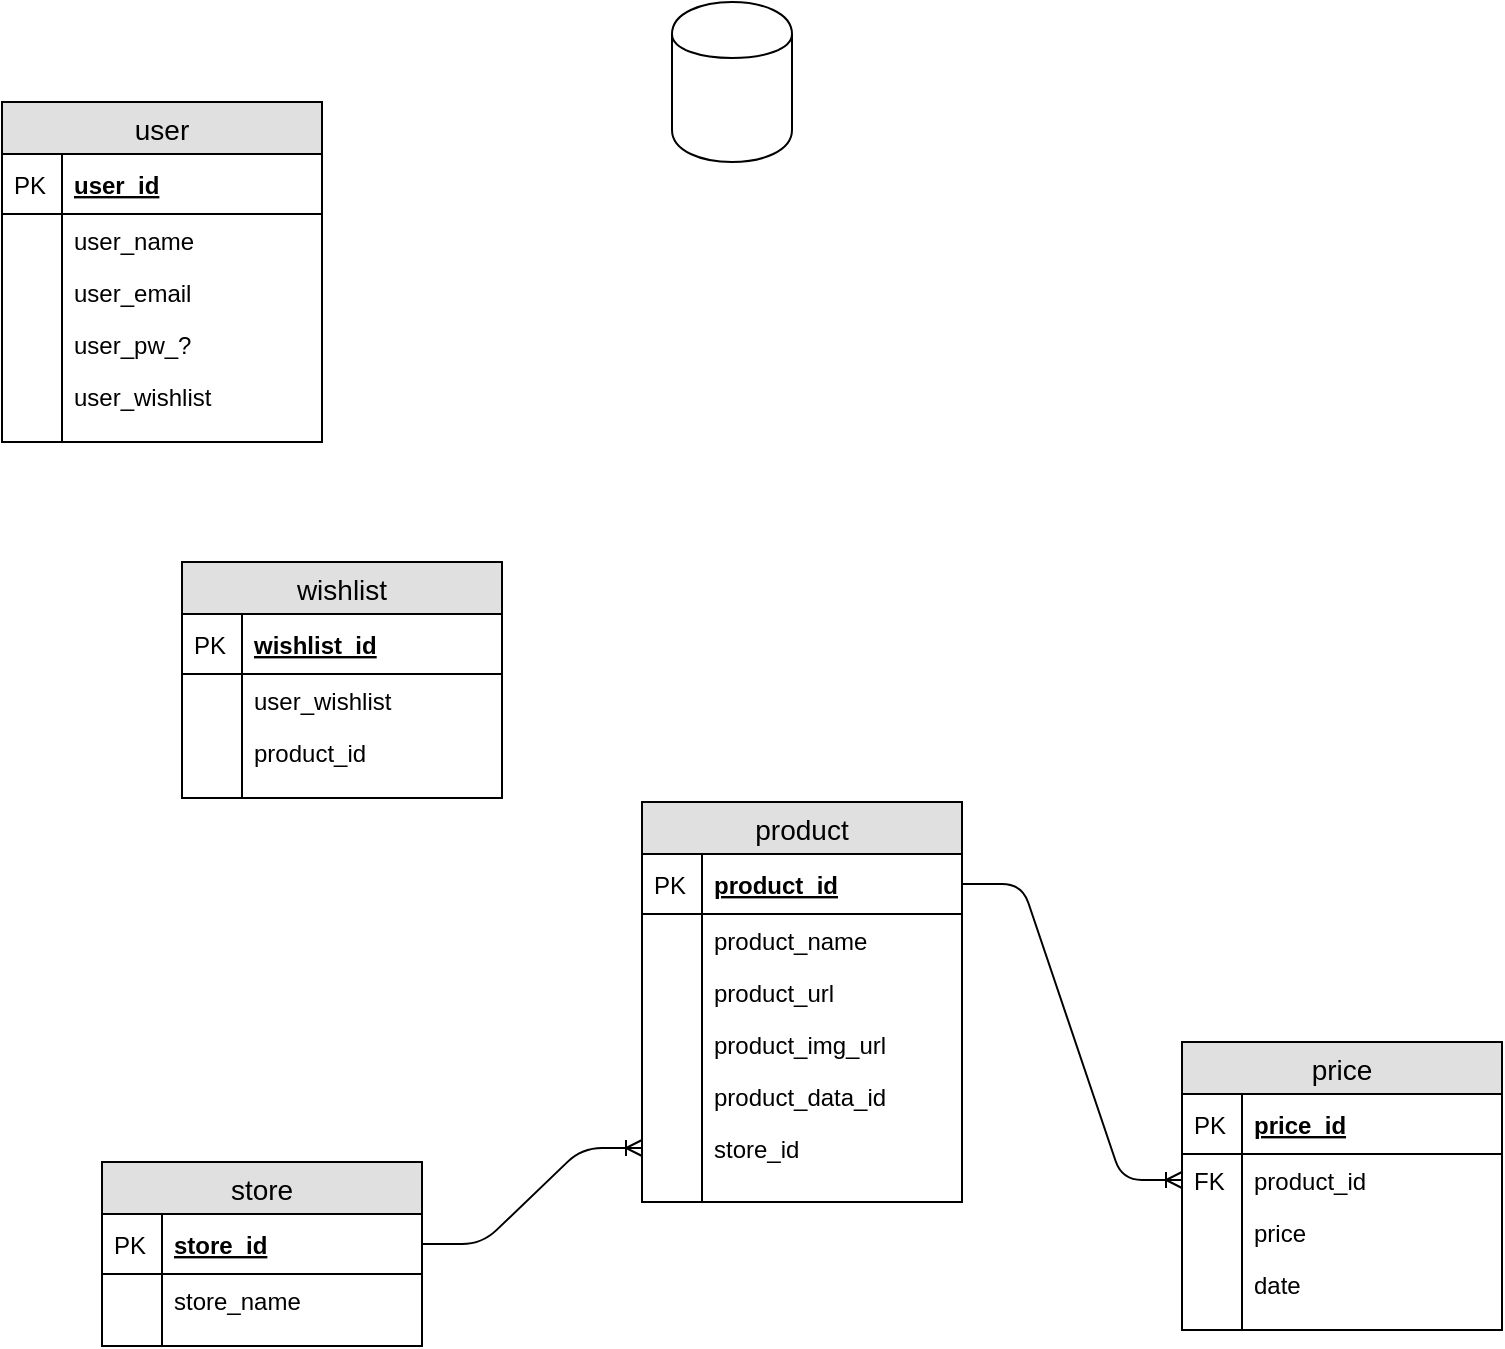 <mxfile version="12.5.1" type="github"><diagram id="IozBpvBVkE6TsAe2Gaih" name="Page-1"><mxGraphModel dx="1422" dy="882" grid="1" gridSize="10" guides="1" tooltips="1" connect="1" arrows="1" fold="1" page="1" pageScale="1" pageWidth="850" pageHeight="1100" math="0" shadow="0"><root><mxCell id="0"/><mxCell id="1" parent="0"/><mxCell id="CL3DpcyxF5yffTQsx4mZ-1" value="" style="shape=cylinder;whiteSpace=wrap;html=1;boundedLbl=1;backgroundOutline=1;" vertex="1" parent="1"><mxGeometry x="395" y="10" width="60" height="80" as="geometry"/></mxCell><mxCell id="CL3DpcyxF5yffTQsx4mZ-2" value="product" style="swimlane;fontStyle=0;childLayout=stackLayout;horizontal=1;startSize=26;fillColor=#e0e0e0;horizontalStack=0;resizeParent=1;resizeParentMax=0;resizeLast=0;collapsible=1;marginBottom=0;swimlaneFillColor=#ffffff;align=center;fontSize=14;" vertex="1" parent="1"><mxGeometry x="380" y="410" width="160" height="200" as="geometry"/></mxCell><mxCell id="CL3DpcyxF5yffTQsx4mZ-3" value="product_id" style="shape=partialRectangle;top=0;left=0;right=0;bottom=1;align=left;verticalAlign=middle;fillColor=none;spacingLeft=34;spacingRight=4;overflow=hidden;rotatable=0;points=[[0,0.5],[1,0.5]];portConstraint=eastwest;dropTarget=0;fontStyle=5;fontSize=12;" vertex="1" parent="CL3DpcyxF5yffTQsx4mZ-2"><mxGeometry y="26" width="160" height="30" as="geometry"/></mxCell><mxCell id="CL3DpcyxF5yffTQsx4mZ-4" value="PK" style="shape=partialRectangle;top=0;left=0;bottom=0;fillColor=none;align=left;verticalAlign=middle;spacingLeft=4;spacingRight=4;overflow=hidden;rotatable=0;points=[];portConstraint=eastwest;part=1;fontSize=12;" vertex="1" connectable="0" parent="CL3DpcyxF5yffTQsx4mZ-3"><mxGeometry width="30" height="30" as="geometry"/></mxCell><mxCell id="CL3DpcyxF5yffTQsx4mZ-5" value="product_name" style="shape=partialRectangle;top=0;left=0;right=0;bottom=0;align=left;verticalAlign=top;fillColor=none;spacingLeft=34;spacingRight=4;overflow=hidden;rotatable=0;points=[[0,0.5],[1,0.5]];portConstraint=eastwest;dropTarget=0;fontSize=12;" vertex="1" parent="CL3DpcyxF5yffTQsx4mZ-2"><mxGeometry y="56" width="160" height="26" as="geometry"/></mxCell><mxCell id="CL3DpcyxF5yffTQsx4mZ-6" value="" style="shape=partialRectangle;top=0;left=0;bottom=0;fillColor=none;align=left;verticalAlign=top;spacingLeft=4;spacingRight=4;overflow=hidden;rotatable=0;points=[];portConstraint=eastwest;part=1;fontSize=12;" vertex="1" connectable="0" parent="CL3DpcyxF5yffTQsx4mZ-5"><mxGeometry width="30" height="26" as="geometry"/></mxCell><mxCell id="CL3DpcyxF5yffTQsx4mZ-7" value="product_url" style="shape=partialRectangle;top=0;left=0;right=0;bottom=0;align=left;verticalAlign=top;fillColor=none;spacingLeft=34;spacingRight=4;overflow=hidden;rotatable=0;points=[[0,0.5],[1,0.5]];portConstraint=eastwest;dropTarget=0;fontSize=12;" vertex="1" parent="CL3DpcyxF5yffTQsx4mZ-2"><mxGeometry y="82" width="160" height="26" as="geometry"/></mxCell><mxCell id="CL3DpcyxF5yffTQsx4mZ-8" value="" style="shape=partialRectangle;top=0;left=0;bottom=0;fillColor=none;align=left;verticalAlign=top;spacingLeft=4;spacingRight=4;overflow=hidden;rotatable=0;points=[];portConstraint=eastwest;part=1;fontSize=12;" vertex="1" connectable="0" parent="CL3DpcyxF5yffTQsx4mZ-7"><mxGeometry width="30" height="26" as="geometry"/></mxCell><mxCell id="CL3DpcyxF5yffTQsx4mZ-9" value="product_img_url" style="shape=partialRectangle;top=0;left=0;right=0;bottom=0;align=left;verticalAlign=top;fillColor=none;spacingLeft=34;spacingRight=4;overflow=hidden;rotatable=0;points=[[0,0.5],[1,0.5]];portConstraint=eastwest;dropTarget=0;fontSize=12;" vertex="1" parent="CL3DpcyxF5yffTQsx4mZ-2"><mxGeometry y="108" width="160" height="26" as="geometry"/></mxCell><mxCell id="CL3DpcyxF5yffTQsx4mZ-10" value="" style="shape=partialRectangle;top=0;left=0;bottom=0;fillColor=none;align=left;verticalAlign=top;spacingLeft=4;spacingRight=4;overflow=hidden;rotatable=0;points=[];portConstraint=eastwest;part=1;fontSize=12;" vertex="1" connectable="0" parent="CL3DpcyxF5yffTQsx4mZ-9"><mxGeometry width="30" height="26" as="geometry"/></mxCell><mxCell id="CL3DpcyxF5yffTQsx4mZ-24" value="product_data_id" style="shape=partialRectangle;top=0;left=0;right=0;bottom=0;align=left;verticalAlign=top;fillColor=none;spacingLeft=34;spacingRight=4;overflow=hidden;rotatable=0;points=[[0,0.5],[1,0.5]];portConstraint=eastwest;dropTarget=0;fontSize=12;" vertex="1" parent="CL3DpcyxF5yffTQsx4mZ-2"><mxGeometry y="134" width="160" height="26" as="geometry"/></mxCell><mxCell id="CL3DpcyxF5yffTQsx4mZ-25" value="" style="shape=partialRectangle;top=0;left=0;bottom=0;fillColor=none;align=left;verticalAlign=top;spacingLeft=4;spacingRight=4;overflow=hidden;rotatable=0;points=[];portConstraint=eastwest;part=1;fontSize=12;" vertex="1" connectable="0" parent="CL3DpcyxF5yffTQsx4mZ-24"><mxGeometry width="30" height="26" as="geometry"/></mxCell><mxCell id="CL3DpcyxF5yffTQsx4mZ-42" value="store_id" style="shape=partialRectangle;top=0;left=0;right=0;bottom=0;align=left;verticalAlign=top;fillColor=none;spacingLeft=34;spacingRight=4;overflow=hidden;rotatable=0;points=[[0,0.5],[1,0.5]];portConstraint=eastwest;dropTarget=0;fontSize=12;" vertex="1" parent="CL3DpcyxF5yffTQsx4mZ-2"><mxGeometry y="160" width="160" height="26" as="geometry"/></mxCell><mxCell id="CL3DpcyxF5yffTQsx4mZ-43" value="" style="shape=partialRectangle;top=0;left=0;bottom=0;fillColor=none;align=left;verticalAlign=top;spacingLeft=4;spacingRight=4;overflow=hidden;rotatable=0;points=[];portConstraint=eastwest;part=1;fontSize=12;" vertex="1" connectable="0" parent="CL3DpcyxF5yffTQsx4mZ-42"><mxGeometry width="30" height="26" as="geometry"/></mxCell><mxCell id="CL3DpcyxF5yffTQsx4mZ-11" value="" style="shape=partialRectangle;top=0;left=0;right=0;bottom=0;align=left;verticalAlign=top;fillColor=none;spacingLeft=34;spacingRight=4;overflow=hidden;rotatable=0;points=[[0,0.5],[1,0.5]];portConstraint=eastwest;dropTarget=0;fontSize=12;" vertex="1" parent="CL3DpcyxF5yffTQsx4mZ-2"><mxGeometry y="186" width="160" height="14" as="geometry"/></mxCell><mxCell id="CL3DpcyxF5yffTQsx4mZ-12" value="" style="shape=partialRectangle;top=0;left=0;bottom=0;fillColor=none;align=left;verticalAlign=top;spacingLeft=4;spacingRight=4;overflow=hidden;rotatable=0;points=[];portConstraint=eastwest;part=1;fontSize=12;" vertex="1" connectable="0" parent="CL3DpcyxF5yffTQsx4mZ-11"><mxGeometry width="30" height="14" as="geometry"/></mxCell><mxCell id="CL3DpcyxF5yffTQsx4mZ-13" value="price" style="swimlane;fontStyle=0;childLayout=stackLayout;horizontal=1;startSize=26;fillColor=#e0e0e0;horizontalStack=0;resizeParent=1;resizeParentMax=0;resizeLast=0;collapsible=1;marginBottom=0;swimlaneFillColor=#ffffff;align=center;fontSize=14;" vertex="1" parent="1"><mxGeometry x="650" y="530" width="160" height="144" as="geometry"/></mxCell><mxCell id="CL3DpcyxF5yffTQsx4mZ-14" value="price_id" style="shape=partialRectangle;top=0;left=0;right=0;bottom=1;align=left;verticalAlign=middle;fillColor=none;spacingLeft=34;spacingRight=4;overflow=hidden;rotatable=0;points=[[0,0.5],[1,0.5]];portConstraint=eastwest;dropTarget=0;fontStyle=5;fontSize=12;" vertex="1" parent="CL3DpcyxF5yffTQsx4mZ-13"><mxGeometry y="26" width="160" height="30" as="geometry"/></mxCell><mxCell id="CL3DpcyxF5yffTQsx4mZ-15" value="PK" style="shape=partialRectangle;top=0;left=0;bottom=0;fillColor=none;align=left;verticalAlign=middle;spacingLeft=4;spacingRight=4;overflow=hidden;rotatable=0;points=[];portConstraint=eastwest;part=1;fontSize=12;" vertex="1" connectable="0" parent="CL3DpcyxF5yffTQsx4mZ-14"><mxGeometry width="30" height="30" as="geometry"/></mxCell><mxCell id="CL3DpcyxF5yffTQsx4mZ-16" value="product_id" style="shape=partialRectangle;top=0;left=0;right=0;bottom=0;align=left;verticalAlign=top;fillColor=none;spacingLeft=34;spacingRight=4;overflow=hidden;rotatable=0;points=[[0,0.5],[1,0.5]];portConstraint=eastwest;dropTarget=0;fontSize=12;" vertex="1" parent="CL3DpcyxF5yffTQsx4mZ-13"><mxGeometry y="56" width="160" height="26" as="geometry"/></mxCell><mxCell id="CL3DpcyxF5yffTQsx4mZ-17" value="FK" style="shape=partialRectangle;top=0;left=0;bottom=0;fillColor=none;align=left;verticalAlign=top;spacingLeft=4;spacingRight=4;overflow=hidden;rotatable=0;points=[];portConstraint=eastwest;part=1;fontSize=12;" vertex="1" connectable="0" parent="CL3DpcyxF5yffTQsx4mZ-16"><mxGeometry width="30" height="26" as="geometry"/></mxCell><mxCell id="CL3DpcyxF5yffTQsx4mZ-18" value="price" style="shape=partialRectangle;top=0;left=0;right=0;bottom=0;align=left;verticalAlign=top;fillColor=none;spacingLeft=34;spacingRight=4;overflow=hidden;rotatable=0;points=[[0,0.5],[1,0.5]];portConstraint=eastwest;dropTarget=0;fontSize=12;" vertex="1" parent="CL3DpcyxF5yffTQsx4mZ-13"><mxGeometry y="82" width="160" height="26" as="geometry"/></mxCell><mxCell id="CL3DpcyxF5yffTQsx4mZ-19" value="" style="shape=partialRectangle;top=0;left=0;bottom=0;fillColor=none;align=left;verticalAlign=top;spacingLeft=4;spacingRight=4;overflow=hidden;rotatable=0;points=[];portConstraint=eastwest;part=1;fontSize=12;" vertex="1" connectable="0" parent="CL3DpcyxF5yffTQsx4mZ-18"><mxGeometry width="30" height="26" as="geometry"/></mxCell><mxCell id="CL3DpcyxF5yffTQsx4mZ-20" value="date" style="shape=partialRectangle;top=0;left=0;right=0;bottom=0;align=left;verticalAlign=top;fillColor=none;spacingLeft=34;spacingRight=4;overflow=hidden;rotatable=0;points=[[0,0.5],[1,0.5]];portConstraint=eastwest;dropTarget=0;fontSize=12;" vertex="1" parent="CL3DpcyxF5yffTQsx4mZ-13"><mxGeometry y="108" width="160" height="26" as="geometry"/></mxCell><mxCell id="CL3DpcyxF5yffTQsx4mZ-21" value="" style="shape=partialRectangle;top=0;left=0;bottom=0;fillColor=none;align=left;verticalAlign=top;spacingLeft=4;spacingRight=4;overflow=hidden;rotatable=0;points=[];portConstraint=eastwest;part=1;fontSize=12;" vertex="1" connectable="0" parent="CL3DpcyxF5yffTQsx4mZ-20"><mxGeometry width="30" height="26" as="geometry"/></mxCell><mxCell id="CL3DpcyxF5yffTQsx4mZ-22" value="" style="shape=partialRectangle;top=0;left=0;right=0;bottom=0;align=left;verticalAlign=top;fillColor=none;spacingLeft=34;spacingRight=4;overflow=hidden;rotatable=0;points=[[0,0.5],[1,0.5]];portConstraint=eastwest;dropTarget=0;fontSize=12;" vertex="1" parent="CL3DpcyxF5yffTQsx4mZ-13"><mxGeometry y="134" width="160" height="10" as="geometry"/></mxCell><mxCell id="CL3DpcyxF5yffTQsx4mZ-23" value="" style="shape=partialRectangle;top=0;left=0;bottom=0;fillColor=none;align=left;verticalAlign=top;spacingLeft=4;spacingRight=4;overflow=hidden;rotatable=0;points=[];portConstraint=eastwest;part=1;fontSize=12;" vertex="1" connectable="0" parent="CL3DpcyxF5yffTQsx4mZ-22"><mxGeometry width="30" height="10" as="geometry"/></mxCell><mxCell id="CL3DpcyxF5yffTQsx4mZ-30" value="" style="edgeStyle=entityRelationEdgeStyle;fontSize=12;html=1;endArrow=ERoneToMany;exitX=1;exitY=0.5;exitDx=0;exitDy=0;entryX=0;entryY=0.5;entryDx=0;entryDy=0;" edge="1" parent="1" source="CL3DpcyxF5yffTQsx4mZ-3" target="CL3DpcyxF5yffTQsx4mZ-16"><mxGeometry width="100" height="100" relative="1" as="geometry"><mxPoint x="560" y="255" as="sourcePoint"/><mxPoint x="660" y="155" as="targetPoint"/></mxGeometry></mxCell><mxCell id="CL3DpcyxF5yffTQsx4mZ-31" value="store" style="swimlane;fontStyle=0;childLayout=stackLayout;horizontal=1;startSize=26;fillColor=#e0e0e0;horizontalStack=0;resizeParent=1;resizeParentMax=0;resizeLast=0;collapsible=1;marginBottom=0;swimlaneFillColor=#ffffff;align=center;fontSize=14;" vertex="1" parent="1"><mxGeometry x="110" y="590" width="160" height="92" as="geometry"/></mxCell><mxCell id="CL3DpcyxF5yffTQsx4mZ-32" value="store_id" style="shape=partialRectangle;top=0;left=0;right=0;bottom=1;align=left;verticalAlign=middle;fillColor=none;spacingLeft=34;spacingRight=4;overflow=hidden;rotatable=0;points=[[0,0.5],[1,0.5]];portConstraint=eastwest;dropTarget=0;fontStyle=5;fontSize=12;" vertex="1" parent="CL3DpcyxF5yffTQsx4mZ-31"><mxGeometry y="26" width="160" height="30" as="geometry"/></mxCell><mxCell id="CL3DpcyxF5yffTQsx4mZ-33" value="PK" style="shape=partialRectangle;top=0;left=0;bottom=0;fillColor=none;align=left;verticalAlign=middle;spacingLeft=4;spacingRight=4;overflow=hidden;rotatable=0;points=[];portConstraint=eastwest;part=1;fontSize=12;" vertex="1" connectable="0" parent="CL3DpcyxF5yffTQsx4mZ-32"><mxGeometry width="30" height="30" as="geometry"/></mxCell><mxCell id="CL3DpcyxF5yffTQsx4mZ-34" value="store_name" style="shape=partialRectangle;top=0;left=0;right=0;bottom=0;align=left;verticalAlign=top;fillColor=none;spacingLeft=34;spacingRight=4;overflow=hidden;rotatable=0;points=[[0,0.5],[1,0.5]];portConstraint=eastwest;dropTarget=0;fontSize=12;" vertex="1" parent="CL3DpcyxF5yffTQsx4mZ-31"><mxGeometry y="56" width="160" height="26" as="geometry"/></mxCell><mxCell id="CL3DpcyxF5yffTQsx4mZ-35" value="" style="shape=partialRectangle;top=0;left=0;bottom=0;fillColor=none;align=left;verticalAlign=top;spacingLeft=4;spacingRight=4;overflow=hidden;rotatable=0;points=[];portConstraint=eastwest;part=1;fontSize=12;" vertex="1" connectable="0" parent="CL3DpcyxF5yffTQsx4mZ-34"><mxGeometry width="30" height="26" as="geometry"/></mxCell><mxCell id="CL3DpcyxF5yffTQsx4mZ-40" value="" style="shape=partialRectangle;top=0;left=0;right=0;bottom=0;align=left;verticalAlign=top;fillColor=none;spacingLeft=34;spacingRight=4;overflow=hidden;rotatable=0;points=[[0,0.5],[1,0.5]];portConstraint=eastwest;dropTarget=0;fontSize=12;" vertex="1" parent="CL3DpcyxF5yffTQsx4mZ-31"><mxGeometry y="82" width="160" height="10" as="geometry"/></mxCell><mxCell id="CL3DpcyxF5yffTQsx4mZ-41" value="" style="shape=partialRectangle;top=0;left=0;bottom=0;fillColor=none;align=left;verticalAlign=top;spacingLeft=4;spacingRight=4;overflow=hidden;rotatable=0;points=[];portConstraint=eastwest;part=1;fontSize=12;" vertex="1" connectable="0" parent="CL3DpcyxF5yffTQsx4mZ-40"><mxGeometry width="30" height="10" as="geometry"/></mxCell><mxCell id="CL3DpcyxF5yffTQsx4mZ-44" value="" style="edgeStyle=entityRelationEdgeStyle;fontSize=12;html=1;endArrow=ERoneToMany;exitX=1;exitY=0.5;exitDx=0;exitDy=0;entryX=0;entryY=0.5;entryDx=0;entryDy=0;" edge="1" parent="1" source="CL3DpcyxF5yffTQsx4mZ-32" target="CL3DpcyxF5yffTQsx4mZ-42"><mxGeometry width="100" height="100" relative="1" as="geometry"><mxPoint x="370" y="570" as="sourcePoint"/><mxPoint x="470" y="470" as="targetPoint"/></mxGeometry></mxCell><mxCell id="CL3DpcyxF5yffTQsx4mZ-45" value="user" style="swimlane;fontStyle=0;childLayout=stackLayout;horizontal=1;startSize=26;fillColor=#e0e0e0;horizontalStack=0;resizeParent=1;resizeParentMax=0;resizeLast=0;collapsible=1;marginBottom=0;swimlaneFillColor=#ffffff;align=center;fontSize=14;" vertex="1" parent="1"><mxGeometry x="60" y="60" width="160" height="170" as="geometry"/></mxCell><mxCell id="CL3DpcyxF5yffTQsx4mZ-46" value="user_id" style="shape=partialRectangle;top=0;left=0;right=0;bottom=1;align=left;verticalAlign=middle;fillColor=none;spacingLeft=34;spacingRight=4;overflow=hidden;rotatable=0;points=[[0,0.5],[1,0.5]];portConstraint=eastwest;dropTarget=0;fontStyle=5;fontSize=12;" vertex="1" parent="CL3DpcyxF5yffTQsx4mZ-45"><mxGeometry y="26" width="160" height="30" as="geometry"/></mxCell><mxCell id="CL3DpcyxF5yffTQsx4mZ-47" value="PK" style="shape=partialRectangle;top=0;left=0;bottom=0;fillColor=none;align=left;verticalAlign=middle;spacingLeft=4;spacingRight=4;overflow=hidden;rotatable=0;points=[];portConstraint=eastwest;part=1;fontSize=12;" vertex="1" connectable="0" parent="CL3DpcyxF5yffTQsx4mZ-46"><mxGeometry width="30" height="30" as="geometry"/></mxCell><mxCell id="CL3DpcyxF5yffTQsx4mZ-48" value="user_name" style="shape=partialRectangle;top=0;left=0;right=0;bottom=0;align=left;verticalAlign=top;fillColor=none;spacingLeft=34;spacingRight=4;overflow=hidden;rotatable=0;points=[[0,0.5],[1,0.5]];portConstraint=eastwest;dropTarget=0;fontSize=12;" vertex="1" parent="CL3DpcyxF5yffTQsx4mZ-45"><mxGeometry y="56" width="160" height="26" as="geometry"/></mxCell><mxCell id="CL3DpcyxF5yffTQsx4mZ-49" value="" style="shape=partialRectangle;top=0;left=0;bottom=0;fillColor=none;align=left;verticalAlign=top;spacingLeft=4;spacingRight=4;overflow=hidden;rotatable=0;points=[];portConstraint=eastwest;part=1;fontSize=12;" vertex="1" connectable="0" parent="CL3DpcyxF5yffTQsx4mZ-48"><mxGeometry width="30" height="26" as="geometry"/></mxCell><mxCell id="CL3DpcyxF5yffTQsx4mZ-50" value="user_email" style="shape=partialRectangle;top=0;left=0;right=0;bottom=0;align=left;verticalAlign=top;fillColor=none;spacingLeft=34;spacingRight=4;overflow=hidden;rotatable=0;points=[[0,0.5],[1,0.5]];portConstraint=eastwest;dropTarget=0;fontSize=12;" vertex="1" parent="CL3DpcyxF5yffTQsx4mZ-45"><mxGeometry y="82" width="160" height="26" as="geometry"/></mxCell><mxCell id="CL3DpcyxF5yffTQsx4mZ-51" value="" style="shape=partialRectangle;top=0;left=0;bottom=0;fillColor=none;align=left;verticalAlign=top;spacingLeft=4;spacingRight=4;overflow=hidden;rotatable=0;points=[];portConstraint=eastwest;part=1;fontSize=12;" vertex="1" connectable="0" parent="CL3DpcyxF5yffTQsx4mZ-50"><mxGeometry width="30" height="26" as="geometry"/></mxCell><mxCell id="CL3DpcyxF5yffTQsx4mZ-52" value="user_pw_?" style="shape=partialRectangle;top=0;left=0;right=0;bottom=0;align=left;verticalAlign=top;fillColor=none;spacingLeft=34;spacingRight=4;overflow=hidden;rotatable=0;points=[[0,0.5],[1,0.5]];portConstraint=eastwest;dropTarget=0;fontSize=12;" vertex="1" parent="CL3DpcyxF5yffTQsx4mZ-45"><mxGeometry y="108" width="160" height="26" as="geometry"/></mxCell><mxCell id="CL3DpcyxF5yffTQsx4mZ-53" value="" style="shape=partialRectangle;top=0;left=0;bottom=0;fillColor=none;align=left;verticalAlign=top;spacingLeft=4;spacingRight=4;overflow=hidden;rotatable=0;points=[];portConstraint=eastwest;part=1;fontSize=12;" vertex="1" connectable="0" parent="CL3DpcyxF5yffTQsx4mZ-52"><mxGeometry width="30" height="26" as="geometry"/></mxCell><mxCell id="CL3DpcyxF5yffTQsx4mZ-56" value="user_wishlist" style="shape=partialRectangle;top=0;left=0;right=0;bottom=0;align=left;verticalAlign=top;fillColor=none;spacingLeft=34;spacingRight=4;overflow=hidden;rotatable=0;points=[[0,0.5],[1,0.5]];portConstraint=eastwest;dropTarget=0;fontSize=12;" vertex="1" parent="CL3DpcyxF5yffTQsx4mZ-45"><mxGeometry y="134" width="160" height="26" as="geometry"/></mxCell><mxCell id="CL3DpcyxF5yffTQsx4mZ-57" value="" style="shape=partialRectangle;top=0;left=0;bottom=0;fillColor=none;align=left;verticalAlign=top;spacingLeft=4;spacingRight=4;overflow=hidden;rotatable=0;points=[];portConstraint=eastwest;part=1;fontSize=12;" vertex="1" connectable="0" parent="CL3DpcyxF5yffTQsx4mZ-56"><mxGeometry width="30" height="26" as="geometry"/></mxCell><mxCell id="CL3DpcyxF5yffTQsx4mZ-54" value="" style="shape=partialRectangle;top=0;left=0;right=0;bottom=0;align=left;verticalAlign=top;fillColor=none;spacingLeft=34;spacingRight=4;overflow=hidden;rotatable=0;points=[[0,0.5],[1,0.5]];portConstraint=eastwest;dropTarget=0;fontSize=12;" vertex="1" parent="CL3DpcyxF5yffTQsx4mZ-45"><mxGeometry y="160" width="160" height="10" as="geometry"/></mxCell><mxCell id="CL3DpcyxF5yffTQsx4mZ-55" value="" style="shape=partialRectangle;top=0;left=0;bottom=0;fillColor=none;align=left;verticalAlign=top;spacingLeft=4;spacingRight=4;overflow=hidden;rotatable=0;points=[];portConstraint=eastwest;part=1;fontSize=12;" vertex="1" connectable="0" parent="CL3DpcyxF5yffTQsx4mZ-54"><mxGeometry width="30" height="10" as="geometry"/></mxCell><mxCell id="CL3DpcyxF5yffTQsx4mZ-58" value="wishlist" style="swimlane;fontStyle=0;childLayout=stackLayout;horizontal=1;startSize=26;fillColor=#e0e0e0;horizontalStack=0;resizeParent=1;resizeParentMax=0;resizeLast=0;collapsible=1;marginBottom=0;swimlaneFillColor=#ffffff;align=center;fontSize=14;" vertex="1" parent="1"><mxGeometry x="150" y="290" width="160" height="118" as="geometry"/></mxCell><mxCell id="CL3DpcyxF5yffTQsx4mZ-59" value="wishlist_id" style="shape=partialRectangle;top=0;left=0;right=0;bottom=1;align=left;verticalAlign=middle;fillColor=none;spacingLeft=34;spacingRight=4;overflow=hidden;rotatable=0;points=[[0,0.5],[1,0.5]];portConstraint=eastwest;dropTarget=0;fontStyle=5;fontSize=12;" vertex="1" parent="CL3DpcyxF5yffTQsx4mZ-58"><mxGeometry y="26" width="160" height="30" as="geometry"/></mxCell><mxCell id="CL3DpcyxF5yffTQsx4mZ-60" value="PK" style="shape=partialRectangle;top=0;left=0;bottom=0;fillColor=none;align=left;verticalAlign=middle;spacingLeft=4;spacingRight=4;overflow=hidden;rotatable=0;points=[];portConstraint=eastwest;part=1;fontSize=12;" vertex="1" connectable="0" parent="CL3DpcyxF5yffTQsx4mZ-59"><mxGeometry width="30" height="30" as="geometry"/></mxCell><mxCell id="CL3DpcyxF5yffTQsx4mZ-61" value="user_wishlist" style="shape=partialRectangle;top=0;left=0;right=0;bottom=0;align=left;verticalAlign=top;fillColor=none;spacingLeft=34;spacingRight=4;overflow=hidden;rotatable=0;points=[[0,0.5],[1,0.5]];portConstraint=eastwest;dropTarget=0;fontSize=12;" vertex="1" parent="CL3DpcyxF5yffTQsx4mZ-58"><mxGeometry y="56" width="160" height="26" as="geometry"/></mxCell><mxCell id="CL3DpcyxF5yffTQsx4mZ-62" value="" style="shape=partialRectangle;top=0;left=0;bottom=0;fillColor=none;align=left;verticalAlign=top;spacingLeft=4;spacingRight=4;overflow=hidden;rotatable=0;points=[];portConstraint=eastwest;part=1;fontSize=12;" vertex="1" connectable="0" parent="CL3DpcyxF5yffTQsx4mZ-61"><mxGeometry width="30" height="26" as="geometry"/></mxCell><mxCell id="CL3DpcyxF5yffTQsx4mZ-63" value="product_id" style="shape=partialRectangle;top=0;left=0;right=0;bottom=0;align=left;verticalAlign=top;fillColor=none;spacingLeft=34;spacingRight=4;overflow=hidden;rotatable=0;points=[[0,0.5],[1,0.5]];portConstraint=eastwest;dropTarget=0;fontSize=12;" vertex="1" parent="CL3DpcyxF5yffTQsx4mZ-58"><mxGeometry y="82" width="160" height="26" as="geometry"/></mxCell><mxCell id="CL3DpcyxF5yffTQsx4mZ-64" value="" style="shape=partialRectangle;top=0;left=0;bottom=0;fillColor=none;align=left;verticalAlign=top;spacingLeft=4;spacingRight=4;overflow=hidden;rotatable=0;points=[];portConstraint=eastwest;part=1;fontSize=12;" vertex="1" connectable="0" parent="CL3DpcyxF5yffTQsx4mZ-63"><mxGeometry width="30" height="26" as="geometry"/></mxCell><mxCell id="CL3DpcyxF5yffTQsx4mZ-67" value="" style="shape=partialRectangle;top=0;left=0;right=0;bottom=0;align=left;verticalAlign=top;fillColor=none;spacingLeft=34;spacingRight=4;overflow=hidden;rotatable=0;points=[[0,0.5],[1,0.5]];portConstraint=eastwest;dropTarget=0;fontSize=12;" vertex="1" parent="CL3DpcyxF5yffTQsx4mZ-58"><mxGeometry y="108" width="160" height="10" as="geometry"/></mxCell><mxCell id="CL3DpcyxF5yffTQsx4mZ-68" value="" style="shape=partialRectangle;top=0;left=0;bottom=0;fillColor=none;align=left;verticalAlign=top;spacingLeft=4;spacingRight=4;overflow=hidden;rotatable=0;points=[];portConstraint=eastwest;part=1;fontSize=12;" vertex="1" connectable="0" parent="CL3DpcyxF5yffTQsx4mZ-67"><mxGeometry width="30" height="10" as="geometry"/></mxCell></root></mxGraphModel></diagram></mxfile>
